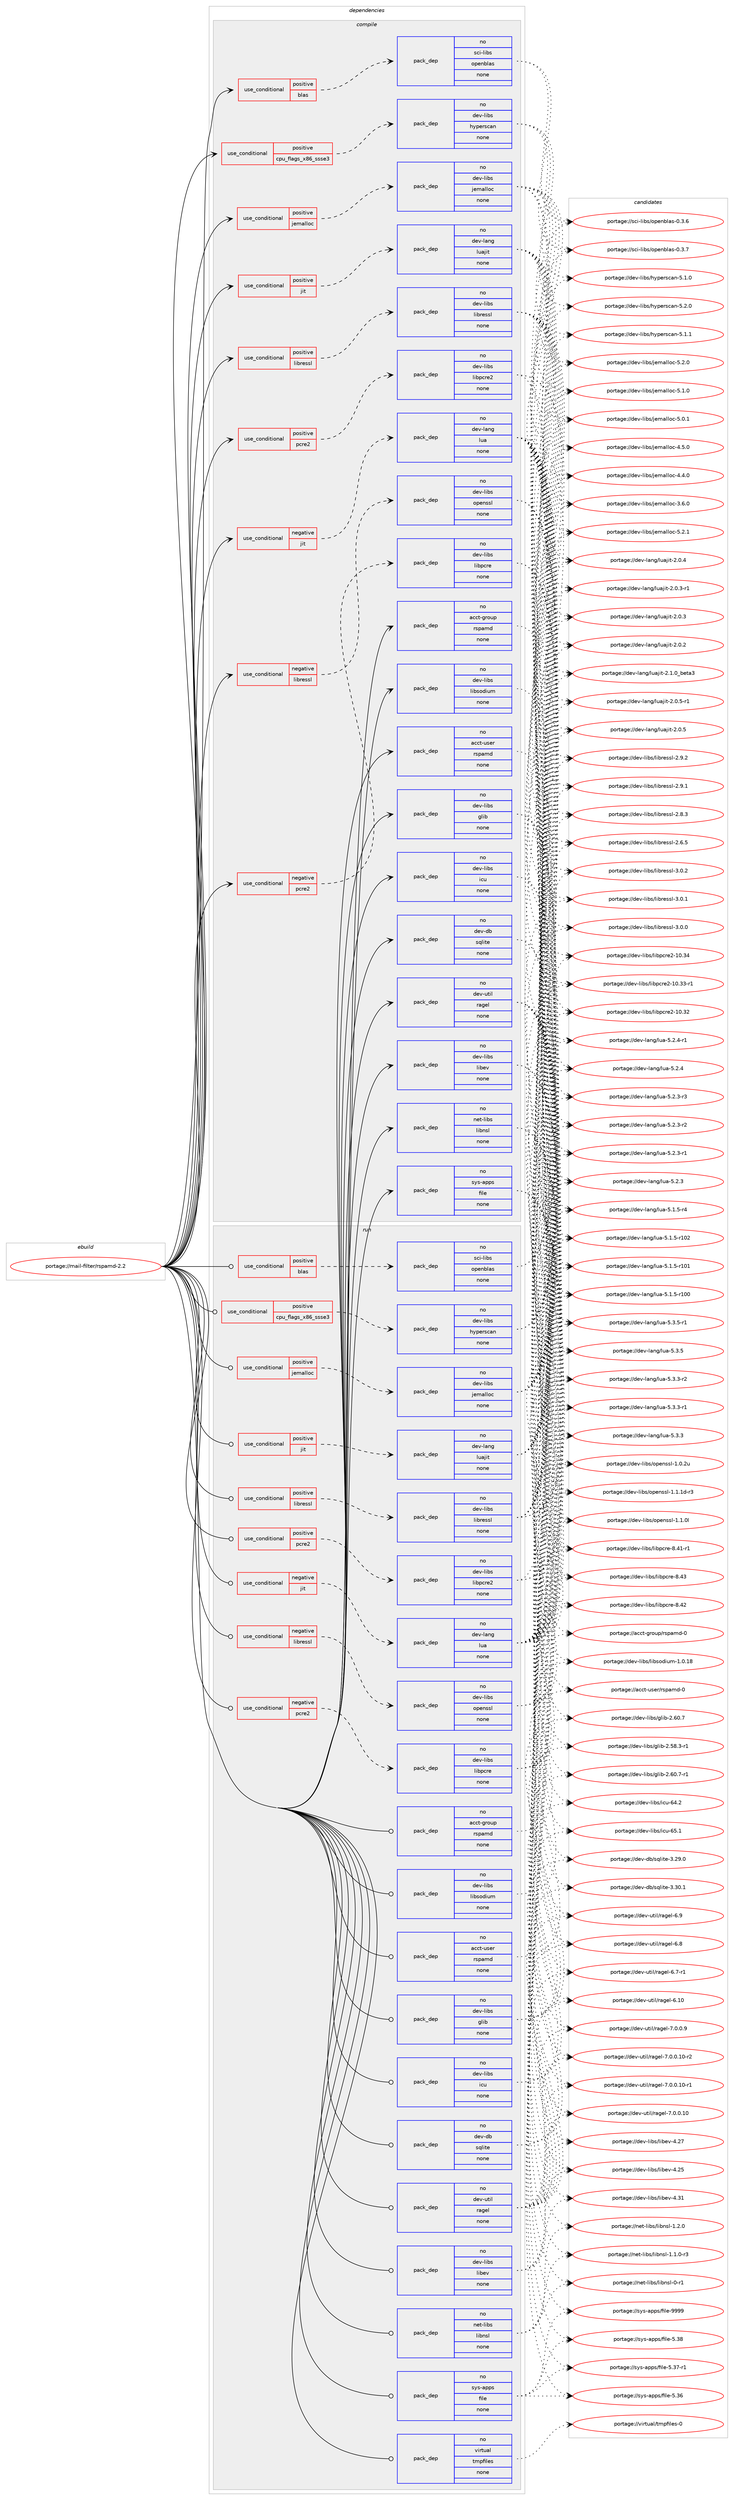 digraph prolog {

# *************
# Graph options
# *************

newrank=true;
concentrate=true;
compound=true;
graph [rankdir=LR,fontname=Helvetica,fontsize=10,ranksep=1.5];#, ranksep=2.5, nodesep=0.2];
edge  [arrowhead=vee];
node  [fontname=Helvetica,fontsize=10];

# **********
# The ebuild
# **********

subgraph cluster_leftcol {
color=gray;
rank=same;
label=<<i>ebuild</i>>;
id [label="portage://mail-filter/rspamd-2.2", color=red, width=4, href="../mail-filter/rspamd-2.2.svg"];
}

# ****************
# The dependencies
# ****************

subgraph cluster_midcol {
color=gray;
label=<<i>dependencies</i>>;
subgraph cluster_compile {
fillcolor="#eeeeee";
style=filled;
label=<<i>compile</i>>;
subgraph cond53286 {
dependency233179 [label=<<TABLE BORDER="0" CELLBORDER="1" CELLSPACING="0" CELLPADDING="4"><TR><TD ROWSPAN="3" CELLPADDING="10">use_conditional</TD></TR><TR><TD>negative</TD></TR><TR><TD>jit</TD></TR></TABLE>>, shape=none, color=red];
subgraph pack176328 {
dependency233180 [label=<<TABLE BORDER="0" CELLBORDER="1" CELLSPACING="0" CELLPADDING="4" WIDTH="220"><TR><TD ROWSPAN="6" CELLPADDING="30">pack_dep</TD></TR><TR><TD WIDTH="110">no</TD></TR><TR><TD>dev-lang</TD></TR><TR><TD>lua</TD></TR><TR><TD>none</TD></TR><TR><TD></TD></TR></TABLE>>, shape=none, color=blue];
}
dependency233179:e -> dependency233180:w [weight=20,style="dashed",arrowhead="vee"];
}
id:e -> dependency233179:w [weight=20,style="solid",arrowhead="vee"];
subgraph cond53287 {
dependency233181 [label=<<TABLE BORDER="0" CELLBORDER="1" CELLSPACING="0" CELLPADDING="4"><TR><TD ROWSPAN="3" CELLPADDING="10">use_conditional</TD></TR><TR><TD>negative</TD></TR><TR><TD>libressl</TD></TR></TABLE>>, shape=none, color=red];
subgraph pack176329 {
dependency233182 [label=<<TABLE BORDER="0" CELLBORDER="1" CELLSPACING="0" CELLPADDING="4" WIDTH="220"><TR><TD ROWSPAN="6" CELLPADDING="30">pack_dep</TD></TR><TR><TD WIDTH="110">no</TD></TR><TR><TD>dev-libs</TD></TR><TR><TD>openssl</TD></TR><TR><TD>none</TD></TR><TR><TD></TD></TR></TABLE>>, shape=none, color=blue];
}
dependency233181:e -> dependency233182:w [weight=20,style="dashed",arrowhead="vee"];
}
id:e -> dependency233181:w [weight=20,style="solid",arrowhead="vee"];
subgraph cond53288 {
dependency233183 [label=<<TABLE BORDER="0" CELLBORDER="1" CELLSPACING="0" CELLPADDING="4"><TR><TD ROWSPAN="3" CELLPADDING="10">use_conditional</TD></TR><TR><TD>negative</TD></TR><TR><TD>pcre2</TD></TR></TABLE>>, shape=none, color=red];
subgraph pack176330 {
dependency233184 [label=<<TABLE BORDER="0" CELLBORDER="1" CELLSPACING="0" CELLPADDING="4" WIDTH="220"><TR><TD ROWSPAN="6" CELLPADDING="30">pack_dep</TD></TR><TR><TD WIDTH="110">no</TD></TR><TR><TD>dev-libs</TD></TR><TR><TD>libpcre</TD></TR><TR><TD>none</TD></TR><TR><TD></TD></TR></TABLE>>, shape=none, color=blue];
}
dependency233183:e -> dependency233184:w [weight=20,style="dashed",arrowhead="vee"];
}
id:e -> dependency233183:w [weight=20,style="solid",arrowhead="vee"];
subgraph cond53289 {
dependency233185 [label=<<TABLE BORDER="0" CELLBORDER="1" CELLSPACING="0" CELLPADDING="4"><TR><TD ROWSPAN="3" CELLPADDING="10">use_conditional</TD></TR><TR><TD>positive</TD></TR><TR><TD>blas</TD></TR></TABLE>>, shape=none, color=red];
subgraph pack176331 {
dependency233186 [label=<<TABLE BORDER="0" CELLBORDER="1" CELLSPACING="0" CELLPADDING="4" WIDTH="220"><TR><TD ROWSPAN="6" CELLPADDING="30">pack_dep</TD></TR><TR><TD WIDTH="110">no</TD></TR><TR><TD>sci-libs</TD></TR><TR><TD>openblas</TD></TR><TR><TD>none</TD></TR><TR><TD></TD></TR></TABLE>>, shape=none, color=blue];
}
dependency233185:e -> dependency233186:w [weight=20,style="dashed",arrowhead="vee"];
}
id:e -> dependency233185:w [weight=20,style="solid",arrowhead="vee"];
subgraph cond53290 {
dependency233187 [label=<<TABLE BORDER="0" CELLBORDER="1" CELLSPACING="0" CELLPADDING="4"><TR><TD ROWSPAN="3" CELLPADDING="10">use_conditional</TD></TR><TR><TD>positive</TD></TR><TR><TD>cpu_flags_x86_ssse3</TD></TR></TABLE>>, shape=none, color=red];
subgraph pack176332 {
dependency233188 [label=<<TABLE BORDER="0" CELLBORDER="1" CELLSPACING="0" CELLPADDING="4" WIDTH="220"><TR><TD ROWSPAN="6" CELLPADDING="30">pack_dep</TD></TR><TR><TD WIDTH="110">no</TD></TR><TR><TD>dev-libs</TD></TR><TR><TD>hyperscan</TD></TR><TR><TD>none</TD></TR><TR><TD></TD></TR></TABLE>>, shape=none, color=blue];
}
dependency233187:e -> dependency233188:w [weight=20,style="dashed",arrowhead="vee"];
}
id:e -> dependency233187:w [weight=20,style="solid",arrowhead="vee"];
subgraph cond53291 {
dependency233189 [label=<<TABLE BORDER="0" CELLBORDER="1" CELLSPACING="0" CELLPADDING="4"><TR><TD ROWSPAN="3" CELLPADDING="10">use_conditional</TD></TR><TR><TD>positive</TD></TR><TR><TD>jemalloc</TD></TR></TABLE>>, shape=none, color=red];
subgraph pack176333 {
dependency233190 [label=<<TABLE BORDER="0" CELLBORDER="1" CELLSPACING="0" CELLPADDING="4" WIDTH="220"><TR><TD ROWSPAN="6" CELLPADDING="30">pack_dep</TD></TR><TR><TD WIDTH="110">no</TD></TR><TR><TD>dev-libs</TD></TR><TR><TD>jemalloc</TD></TR><TR><TD>none</TD></TR><TR><TD></TD></TR></TABLE>>, shape=none, color=blue];
}
dependency233189:e -> dependency233190:w [weight=20,style="dashed",arrowhead="vee"];
}
id:e -> dependency233189:w [weight=20,style="solid",arrowhead="vee"];
subgraph cond53292 {
dependency233191 [label=<<TABLE BORDER="0" CELLBORDER="1" CELLSPACING="0" CELLPADDING="4"><TR><TD ROWSPAN="3" CELLPADDING="10">use_conditional</TD></TR><TR><TD>positive</TD></TR><TR><TD>jit</TD></TR></TABLE>>, shape=none, color=red];
subgraph pack176334 {
dependency233192 [label=<<TABLE BORDER="0" CELLBORDER="1" CELLSPACING="0" CELLPADDING="4" WIDTH="220"><TR><TD ROWSPAN="6" CELLPADDING="30">pack_dep</TD></TR><TR><TD WIDTH="110">no</TD></TR><TR><TD>dev-lang</TD></TR><TR><TD>luajit</TD></TR><TR><TD>none</TD></TR><TR><TD></TD></TR></TABLE>>, shape=none, color=blue];
}
dependency233191:e -> dependency233192:w [weight=20,style="dashed",arrowhead="vee"];
}
id:e -> dependency233191:w [weight=20,style="solid",arrowhead="vee"];
subgraph cond53293 {
dependency233193 [label=<<TABLE BORDER="0" CELLBORDER="1" CELLSPACING="0" CELLPADDING="4"><TR><TD ROWSPAN="3" CELLPADDING="10">use_conditional</TD></TR><TR><TD>positive</TD></TR><TR><TD>libressl</TD></TR></TABLE>>, shape=none, color=red];
subgraph pack176335 {
dependency233194 [label=<<TABLE BORDER="0" CELLBORDER="1" CELLSPACING="0" CELLPADDING="4" WIDTH="220"><TR><TD ROWSPAN="6" CELLPADDING="30">pack_dep</TD></TR><TR><TD WIDTH="110">no</TD></TR><TR><TD>dev-libs</TD></TR><TR><TD>libressl</TD></TR><TR><TD>none</TD></TR><TR><TD></TD></TR></TABLE>>, shape=none, color=blue];
}
dependency233193:e -> dependency233194:w [weight=20,style="dashed",arrowhead="vee"];
}
id:e -> dependency233193:w [weight=20,style="solid",arrowhead="vee"];
subgraph cond53294 {
dependency233195 [label=<<TABLE BORDER="0" CELLBORDER="1" CELLSPACING="0" CELLPADDING="4"><TR><TD ROWSPAN="3" CELLPADDING="10">use_conditional</TD></TR><TR><TD>positive</TD></TR><TR><TD>pcre2</TD></TR></TABLE>>, shape=none, color=red];
subgraph pack176336 {
dependency233196 [label=<<TABLE BORDER="0" CELLBORDER="1" CELLSPACING="0" CELLPADDING="4" WIDTH="220"><TR><TD ROWSPAN="6" CELLPADDING="30">pack_dep</TD></TR><TR><TD WIDTH="110">no</TD></TR><TR><TD>dev-libs</TD></TR><TR><TD>libpcre2</TD></TR><TR><TD>none</TD></TR><TR><TD></TD></TR></TABLE>>, shape=none, color=blue];
}
dependency233195:e -> dependency233196:w [weight=20,style="dashed",arrowhead="vee"];
}
id:e -> dependency233195:w [weight=20,style="solid",arrowhead="vee"];
subgraph pack176337 {
dependency233197 [label=<<TABLE BORDER="0" CELLBORDER="1" CELLSPACING="0" CELLPADDING="4" WIDTH="220"><TR><TD ROWSPAN="6" CELLPADDING="30">pack_dep</TD></TR><TR><TD WIDTH="110">no</TD></TR><TR><TD>acct-group</TD></TR><TR><TD>rspamd</TD></TR><TR><TD>none</TD></TR><TR><TD></TD></TR></TABLE>>, shape=none, color=blue];
}
id:e -> dependency233197:w [weight=20,style="solid",arrowhead="vee"];
subgraph pack176338 {
dependency233198 [label=<<TABLE BORDER="0" CELLBORDER="1" CELLSPACING="0" CELLPADDING="4" WIDTH="220"><TR><TD ROWSPAN="6" CELLPADDING="30">pack_dep</TD></TR><TR><TD WIDTH="110">no</TD></TR><TR><TD>acct-user</TD></TR><TR><TD>rspamd</TD></TR><TR><TD>none</TD></TR><TR><TD></TD></TR></TABLE>>, shape=none, color=blue];
}
id:e -> dependency233198:w [weight=20,style="solid",arrowhead="vee"];
subgraph pack176339 {
dependency233199 [label=<<TABLE BORDER="0" CELLBORDER="1" CELLSPACING="0" CELLPADDING="4" WIDTH="220"><TR><TD ROWSPAN="6" CELLPADDING="30">pack_dep</TD></TR><TR><TD WIDTH="110">no</TD></TR><TR><TD>dev-db</TD></TR><TR><TD>sqlite</TD></TR><TR><TD>none</TD></TR><TR><TD></TD></TR></TABLE>>, shape=none, color=blue];
}
id:e -> dependency233199:w [weight=20,style="solid",arrowhead="vee"];
subgraph pack176340 {
dependency233200 [label=<<TABLE BORDER="0" CELLBORDER="1" CELLSPACING="0" CELLPADDING="4" WIDTH="220"><TR><TD ROWSPAN="6" CELLPADDING="30">pack_dep</TD></TR><TR><TD WIDTH="110">no</TD></TR><TR><TD>dev-libs</TD></TR><TR><TD>glib</TD></TR><TR><TD>none</TD></TR><TR><TD></TD></TR></TABLE>>, shape=none, color=blue];
}
id:e -> dependency233200:w [weight=20,style="solid",arrowhead="vee"];
subgraph pack176341 {
dependency233201 [label=<<TABLE BORDER="0" CELLBORDER="1" CELLSPACING="0" CELLPADDING="4" WIDTH="220"><TR><TD ROWSPAN="6" CELLPADDING="30">pack_dep</TD></TR><TR><TD WIDTH="110">no</TD></TR><TR><TD>dev-libs</TD></TR><TR><TD>icu</TD></TR><TR><TD>none</TD></TR><TR><TD></TD></TR></TABLE>>, shape=none, color=blue];
}
id:e -> dependency233201:w [weight=20,style="solid",arrowhead="vee"];
subgraph pack176342 {
dependency233202 [label=<<TABLE BORDER="0" CELLBORDER="1" CELLSPACING="0" CELLPADDING="4" WIDTH="220"><TR><TD ROWSPAN="6" CELLPADDING="30">pack_dep</TD></TR><TR><TD WIDTH="110">no</TD></TR><TR><TD>dev-libs</TD></TR><TR><TD>libev</TD></TR><TR><TD>none</TD></TR><TR><TD></TD></TR></TABLE>>, shape=none, color=blue];
}
id:e -> dependency233202:w [weight=20,style="solid",arrowhead="vee"];
subgraph pack176343 {
dependency233203 [label=<<TABLE BORDER="0" CELLBORDER="1" CELLSPACING="0" CELLPADDING="4" WIDTH="220"><TR><TD ROWSPAN="6" CELLPADDING="30">pack_dep</TD></TR><TR><TD WIDTH="110">no</TD></TR><TR><TD>dev-libs</TD></TR><TR><TD>libsodium</TD></TR><TR><TD>none</TD></TR><TR><TD></TD></TR></TABLE>>, shape=none, color=blue];
}
id:e -> dependency233203:w [weight=20,style="solid",arrowhead="vee"];
subgraph pack176344 {
dependency233204 [label=<<TABLE BORDER="0" CELLBORDER="1" CELLSPACING="0" CELLPADDING="4" WIDTH="220"><TR><TD ROWSPAN="6" CELLPADDING="30">pack_dep</TD></TR><TR><TD WIDTH="110">no</TD></TR><TR><TD>dev-util</TD></TR><TR><TD>ragel</TD></TR><TR><TD>none</TD></TR><TR><TD></TD></TR></TABLE>>, shape=none, color=blue];
}
id:e -> dependency233204:w [weight=20,style="solid",arrowhead="vee"];
subgraph pack176345 {
dependency233205 [label=<<TABLE BORDER="0" CELLBORDER="1" CELLSPACING="0" CELLPADDING="4" WIDTH="220"><TR><TD ROWSPAN="6" CELLPADDING="30">pack_dep</TD></TR><TR><TD WIDTH="110">no</TD></TR><TR><TD>net-libs</TD></TR><TR><TD>libnsl</TD></TR><TR><TD>none</TD></TR><TR><TD></TD></TR></TABLE>>, shape=none, color=blue];
}
id:e -> dependency233205:w [weight=20,style="solid",arrowhead="vee"];
subgraph pack176346 {
dependency233206 [label=<<TABLE BORDER="0" CELLBORDER="1" CELLSPACING="0" CELLPADDING="4" WIDTH="220"><TR><TD ROWSPAN="6" CELLPADDING="30">pack_dep</TD></TR><TR><TD WIDTH="110">no</TD></TR><TR><TD>sys-apps</TD></TR><TR><TD>file</TD></TR><TR><TD>none</TD></TR><TR><TD></TD></TR></TABLE>>, shape=none, color=blue];
}
id:e -> dependency233206:w [weight=20,style="solid",arrowhead="vee"];
}
subgraph cluster_compileandrun {
fillcolor="#eeeeee";
style=filled;
label=<<i>compile and run</i>>;
}
subgraph cluster_run {
fillcolor="#eeeeee";
style=filled;
label=<<i>run</i>>;
subgraph cond53295 {
dependency233207 [label=<<TABLE BORDER="0" CELLBORDER="1" CELLSPACING="0" CELLPADDING="4"><TR><TD ROWSPAN="3" CELLPADDING="10">use_conditional</TD></TR><TR><TD>negative</TD></TR><TR><TD>jit</TD></TR></TABLE>>, shape=none, color=red];
subgraph pack176347 {
dependency233208 [label=<<TABLE BORDER="0" CELLBORDER="1" CELLSPACING="0" CELLPADDING="4" WIDTH="220"><TR><TD ROWSPAN="6" CELLPADDING="30">pack_dep</TD></TR><TR><TD WIDTH="110">no</TD></TR><TR><TD>dev-lang</TD></TR><TR><TD>lua</TD></TR><TR><TD>none</TD></TR><TR><TD></TD></TR></TABLE>>, shape=none, color=blue];
}
dependency233207:e -> dependency233208:w [weight=20,style="dashed",arrowhead="vee"];
}
id:e -> dependency233207:w [weight=20,style="solid",arrowhead="odot"];
subgraph cond53296 {
dependency233209 [label=<<TABLE BORDER="0" CELLBORDER="1" CELLSPACING="0" CELLPADDING="4"><TR><TD ROWSPAN="3" CELLPADDING="10">use_conditional</TD></TR><TR><TD>negative</TD></TR><TR><TD>libressl</TD></TR></TABLE>>, shape=none, color=red];
subgraph pack176348 {
dependency233210 [label=<<TABLE BORDER="0" CELLBORDER="1" CELLSPACING="0" CELLPADDING="4" WIDTH="220"><TR><TD ROWSPAN="6" CELLPADDING="30">pack_dep</TD></TR><TR><TD WIDTH="110">no</TD></TR><TR><TD>dev-libs</TD></TR><TR><TD>openssl</TD></TR><TR><TD>none</TD></TR><TR><TD></TD></TR></TABLE>>, shape=none, color=blue];
}
dependency233209:e -> dependency233210:w [weight=20,style="dashed",arrowhead="vee"];
}
id:e -> dependency233209:w [weight=20,style="solid",arrowhead="odot"];
subgraph cond53297 {
dependency233211 [label=<<TABLE BORDER="0" CELLBORDER="1" CELLSPACING="0" CELLPADDING="4"><TR><TD ROWSPAN="3" CELLPADDING="10">use_conditional</TD></TR><TR><TD>negative</TD></TR><TR><TD>pcre2</TD></TR></TABLE>>, shape=none, color=red];
subgraph pack176349 {
dependency233212 [label=<<TABLE BORDER="0" CELLBORDER="1" CELLSPACING="0" CELLPADDING="4" WIDTH="220"><TR><TD ROWSPAN="6" CELLPADDING="30">pack_dep</TD></TR><TR><TD WIDTH="110">no</TD></TR><TR><TD>dev-libs</TD></TR><TR><TD>libpcre</TD></TR><TR><TD>none</TD></TR><TR><TD></TD></TR></TABLE>>, shape=none, color=blue];
}
dependency233211:e -> dependency233212:w [weight=20,style="dashed",arrowhead="vee"];
}
id:e -> dependency233211:w [weight=20,style="solid",arrowhead="odot"];
subgraph cond53298 {
dependency233213 [label=<<TABLE BORDER="0" CELLBORDER="1" CELLSPACING="0" CELLPADDING="4"><TR><TD ROWSPAN="3" CELLPADDING="10">use_conditional</TD></TR><TR><TD>positive</TD></TR><TR><TD>blas</TD></TR></TABLE>>, shape=none, color=red];
subgraph pack176350 {
dependency233214 [label=<<TABLE BORDER="0" CELLBORDER="1" CELLSPACING="0" CELLPADDING="4" WIDTH="220"><TR><TD ROWSPAN="6" CELLPADDING="30">pack_dep</TD></TR><TR><TD WIDTH="110">no</TD></TR><TR><TD>sci-libs</TD></TR><TR><TD>openblas</TD></TR><TR><TD>none</TD></TR><TR><TD></TD></TR></TABLE>>, shape=none, color=blue];
}
dependency233213:e -> dependency233214:w [weight=20,style="dashed",arrowhead="vee"];
}
id:e -> dependency233213:w [weight=20,style="solid",arrowhead="odot"];
subgraph cond53299 {
dependency233215 [label=<<TABLE BORDER="0" CELLBORDER="1" CELLSPACING="0" CELLPADDING="4"><TR><TD ROWSPAN="3" CELLPADDING="10">use_conditional</TD></TR><TR><TD>positive</TD></TR><TR><TD>cpu_flags_x86_ssse3</TD></TR></TABLE>>, shape=none, color=red];
subgraph pack176351 {
dependency233216 [label=<<TABLE BORDER="0" CELLBORDER="1" CELLSPACING="0" CELLPADDING="4" WIDTH="220"><TR><TD ROWSPAN="6" CELLPADDING="30">pack_dep</TD></TR><TR><TD WIDTH="110">no</TD></TR><TR><TD>dev-libs</TD></TR><TR><TD>hyperscan</TD></TR><TR><TD>none</TD></TR><TR><TD></TD></TR></TABLE>>, shape=none, color=blue];
}
dependency233215:e -> dependency233216:w [weight=20,style="dashed",arrowhead="vee"];
}
id:e -> dependency233215:w [weight=20,style="solid",arrowhead="odot"];
subgraph cond53300 {
dependency233217 [label=<<TABLE BORDER="0" CELLBORDER="1" CELLSPACING="0" CELLPADDING="4"><TR><TD ROWSPAN="3" CELLPADDING="10">use_conditional</TD></TR><TR><TD>positive</TD></TR><TR><TD>jemalloc</TD></TR></TABLE>>, shape=none, color=red];
subgraph pack176352 {
dependency233218 [label=<<TABLE BORDER="0" CELLBORDER="1" CELLSPACING="0" CELLPADDING="4" WIDTH="220"><TR><TD ROWSPAN="6" CELLPADDING="30">pack_dep</TD></TR><TR><TD WIDTH="110">no</TD></TR><TR><TD>dev-libs</TD></TR><TR><TD>jemalloc</TD></TR><TR><TD>none</TD></TR><TR><TD></TD></TR></TABLE>>, shape=none, color=blue];
}
dependency233217:e -> dependency233218:w [weight=20,style="dashed",arrowhead="vee"];
}
id:e -> dependency233217:w [weight=20,style="solid",arrowhead="odot"];
subgraph cond53301 {
dependency233219 [label=<<TABLE BORDER="0" CELLBORDER="1" CELLSPACING="0" CELLPADDING="4"><TR><TD ROWSPAN="3" CELLPADDING="10">use_conditional</TD></TR><TR><TD>positive</TD></TR><TR><TD>jit</TD></TR></TABLE>>, shape=none, color=red];
subgraph pack176353 {
dependency233220 [label=<<TABLE BORDER="0" CELLBORDER="1" CELLSPACING="0" CELLPADDING="4" WIDTH="220"><TR><TD ROWSPAN="6" CELLPADDING="30">pack_dep</TD></TR><TR><TD WIDTH="110">no</TD></TR><TR><TD>dev-lang</TD></TR><TR><TD>luajit</TD></TR><TR><TD>none</TD></TR><TR><TD></TD></TR></TABLE>>, shape=none, color=blue];
}
dependency233219:e -> dependency233220:w [weight=20,style="dashed",arrowhead="vee"];
}
id:e -> dependency233219:w [weight=20,style="solid",arrowhead="odot"];
subgraph cond53302 {
dependency233221 [label=<<TABLE BORDER="0" CELLBORDER="1" CELLSPACING="0" CELLPADDING="4"><TR><TD ROWSPAN="3" CELLPADDING="10">use_conditional</TD></TR><TR><TD>positive</TD></TR><TR><TD>libressl</TD></TR></TABLE>>, shape=none, color=red];
subgraph pack176354 {
dependency233222 [label=<<TABLE BORDER="0" CELLBORDER="1" CELLSPACING="0" CELLPADDING="4" WIDTH="220"><TR><TD ROWSPAN="6" CELLPADDING="30">pack_dep</TD></TR><TR><TD WIDTH="110">no</TD></TR><TR><TD>dev-libs</TD></TR><TR><TD>libressl</TD></TR><TR><TD>none</TD></TR><TR><TD></TD></TR></TABLE>>, shape=none, color=blue];
}
dependency233221:e -> dependency233222:w [weight=20,style="dashed",arrowhead="vee"];
}
id:e -> dependency233221:w [weight=20,style="solid",arrowhead="odot"];
subgraph cond53303 {
dependency233223 [label=<<TABLE BORDER="0" CELLBORDER="1" CELLSPACING="0" CELLPADDING="4"><TR><TD ROWSPAN="3" CELLPADDING="10">use_conditional</TD></TR><TR><TD>positive</TD></TR><TR><TD>pcre2</TD></TR></TABLE>>, shape=none, color=red];
subgraph pack176355 {
dependency233224 [label=<<TABLE BORDER="0" CELLBORDER="1" CELLSPACING="0" CELLPADDING="4" WIDTH="220"><TR><TD ROWSPAN="6" CELLPADDING="30">pack_dep</TD></TR><TR><TD WIDTH="110">no</TD></TR><TR><TD>dev-libs</TD></TR><TR><TD>libpcre2</TD></TR><TR><TD>none</TD></TR><TR><TD></TD></TR></TABLE>>, shape=none, color=blue];
}
dependency233223:e -> dependency233224:w [weight=20,style="dashed",arrowhead="vee"];
}
id:e -> dependency233223:w [weight=20,style="solid",arrowhead="odot"];
subgraph pack176356 {
dependency233225 [label=<<TABLE BORDER="0" CELLBORDER="1" CELLSPACING="0" CELLPADDING="4" WIDTH="220"><TR><TD ROWSPAN="6" CELLPADDING="30">pack_dep</TD></TR><TR><TD WIDTH="110">no</TD></TR><TR><TD>acct-group</TD></TR><TR><TD>rspamd</TD></TR><TR><TD>none</TD></TR><TR><TD></TD></TR></TABLE>>, shape=none, color=blue];
}
id:e -> dependency233225:w [weight=20,style="solid",arrowhead="odot"];
subgraph pack176357 {
dependency233226 [label=<<TABLE BORDER="0" CELLBORDER="1" CELLSPACING="0" CELLPADDING="4" WIDTH="220"><TR><TD ROWSPAN="6" CELLPADDING="30">pack_dep</TD></TR><TR><TD WIDTH="110">no</TD></TR><TR><TD>acct-user</TD></TR><TR><TD>rspamd</TD></TR><TR><TD>none</TD></TR><TR><TD></TD></TR></TABLE>>, shape=none, color=blue];
}
id:e -> dependency233226:w [weight=20,style="solid",arrowhead="odot"];
subgraph pack176358 {
dependency233227 [label=<<TABLE BORDER="0" CELLBORDER="1" CELLSPACING="0" CELLPADDING="4" WIDTH="220"><TR><TD ROWSPAN="6" CELLPADDING="30">pack_dep</TD></TR><TR><TD WIDTH="110">no</TD></TR><TR><TD>dev-db</TD></TR><TR><TD>sqlite</TD></TR><TR><TD>none</TD></TR><TR><TD></TD></TR></TABLE>>, shape=none, color=blue];
}
id:e -> dependency233227:w [weight=20,style="solid",arrowhead="odot"];
subgraph pack176359 {
dependency233228 [label=<<TABLE BORDER="0" CELLBORDER="1" CELLSPACING="0" CELLPADDING="4" WIDTH="220"><TR><TD ROWSPAN="6" CELLPADDING="30">pack_dep</TD></TR><TR><TD WIDTH="110">no</TD></TR><TR><TD>dev-libs</TD></TR><TR><TD>glib</TD></TR><TR><TD>none</TD></TR><TR><TD></TD></TR></TABLE>>, shape=none, color=blue];
}
id:e -> dependency233228:w [weight=20,style="solid",arrowhead="odot"];
subgraph pack176360 {
dependency233229 [label=<<TABLE BORDER="0" CELLBORDER="1" CELLSPACING="0" CELLPADDING="4" WIDTH="220"><TR><TD ROWSPAN="6" CELLPADDING="30">pack_dep</TD></TR><TR><TD WIDTH="110">no</TD></TR><TR><TD>dev-libs</TD></TR><TR><TD>icu</TD></TR><TR><TD>none</TD></TR><TR><TD></TD></TR></TABLE>>, shape=none, color=blue];
}
id:e -> dependency233229:w [weight=20,style="solid",arrowhead="odot"];
subgraph pack176361 {
dependency233230 [label=<<TABLE BORDER="0" CELLBORDER="1" CELLSPACING="0" CELLPADDING="4" WIDTH="220"><TR><TD ROWSPAN="6" CELLPADDING="30">pack_dep</TD></TR><TR><TD WIDTH="110">no</TD></TR><TR><TD>dev-libs</TD></TR><TR><TD>libev</TD></TR><TR><TD>none</TD></TR><TR><TD></TD></TR></TABLE>>, shape=none, color=blue];
}
id:e -> dependency233230:w [weight=20,style="solid",arrowhead="odot"];
subgraph pack176362 {
dependency233231 [label=<<TABLE BORDER="0" CELLBORDER="1" CELLSPACING="0" CELLPADDING="4" WIDTH="220"><TR><TD ROWSPAN="6" CELLPADDING="30">pack_dep</TD></TR><TR><TD WIDTH="110">no</TD></TR><TR><TD>dev-libs</TD></TR><TR><TD>libsodium</TD></TR><TR><TD>none</TD></TR><TR><TD></TD></TR></TABLE>>, shape=none, color=blue];
}
id:e -> dependency233231:w [weight=20,style="solid",arrowhead="odot"];
subgraph pack176363 {
dependency233232 [label=<<TABLE BORDER="0" CELLBORDER="1" CELLSPACING="0" CELLPADDING="4" WIDTH="220"><TR><TD ROWSPAN="6" CELLPADDING="30">pack_dep</TD></TR><TR><TD WIDTH="110">no</TD></TR><TR><TD>dev-util</TD></TR><TR><TD>ragel</TD></TR><TR><TD>none</TD></TR><TR><TD></TD></TR></TABLE>>, shape=none, color=blue];
}
id:e -> dependency233232:w [weight=20,style="solid",arrowhead="odot"];
subgraph pack176364 {
dependency233233 [label=<<TABLE BORDER="0" CELLBORDER="1" CELLSPACING="0" CELLPADDING="4" WIDTH="220"><TR><TD ROWSPAN="6" CELLPADDING="30">pack_dep</TD></TR><TR><TD WIDTH="110">no</TD></TR><TR><TD>net-libs</TD></TR><TR><TD>libnsl</TD></TR><TR><TD>none</TD></TR><TR><TD></TD></TR></TABLE>>, shape=none, color=blue];
}
id:e -> dependency233233:w [weight=20,style="solid",arrowhead="odot"];
subgraph pack176365 {
dependency233234 [label=<<TABLE BORDER="0" CELLBORDER="1" CELLSPACING="0" CELLPADDING="4" WIDTH="220"><TR><TD ROWSPAN="6" CELLPADDING="30">pack_dep</TD></TR><TR><TD WIDTH="110">no</TD></TR><TR><TD>sys-apps</TD></TR><TR><TD>file</TD></TR><TR><TD>none</TD></TR><TR><TD></TD></TR></TABLE>>, shape=none, color=blue];
}
id:e -> dependency233234:w [weight=20,style="solid",arrowhead="odot"];
subgraph pack176366 {
dependency233235 [label=<<TABLE BORDER="0" CELLBORDER="1" CELLSPACING="0" CELLPADDING="4" WIDTH="220"><TR><TD ROWSPAN="6" CELLPADDING="30">pack_dep</TD></TR><TR><TD WIDTH="110">no</TD></TR><TR><TD>virtual</TD></TR><TR><TD>tmpfiles</TD></TR><TR><TD>none</TD></TR><TR><TD></TD></TR></TABLE>>, shape=none, color=blue];
}
id:e -> dependency233235:w [weight=20,style="solid",arrowhead="odot"];
}
}

# **************
# The candidates
# **************

subgraph cluster_choices {
rank=same;
color=gray;
label=<<i>candidates</i>>;

subgraph choice176328 {
color=black;
nodesep=1;
choice100101118451089711010347108117974553465146534511449 [label="portage://dev-lang/lua-5.3.5-r1", color=red, width=4,href="../dev-lang/lua-5.3.5-r1.svg"];
choice10010111845108971101034710811797455346514653 [label="portage://dev-lang/lua-5.3.5", color=red, width=4,href="../dev-lang/lua-5.3.5.svg"];
choice100101118451089711010347108117974553465146514511450 [label="portage://dev-lang/lua-5.3.3-r2", color=red, width=4,href="../dev-lang/lua-5.3.3-r2.svg"];
choice100101118451089711010347108117974553465146514511449 [label="portage://dev-lang/lua-5.3.3-r1", color=red, width=4,href="../dev-lang/lua-5.3.3-r1.svg"];
choice10010111845108971101034710811797455346514651 [label="portage://dev-lang/lua-5.3.3", color=red, width=4,href="../dev-lang/lua-5.3.3.svg"];
choice100101118451089711010347108117974553465046524511449 [label="portage://dev-lang/lua-5.2.4-r1", color=red, width=4,href="../dev-lang/lua-5.2.4-r1.svg"];
choice10010111845108971101034710811797455346504652 [label="portage://dev-lang/lua-5.2.4", color=red, width=4,href="../dev-lang/lua-5.2.4.svg"];
choice100101118451089711010347108117974553465046514511451 [label="portage://dev-lang/lua-5.2.3-r3", color=red, width=4,href="../dev-lang/lua-5.2.3-r3.svg"];
choice100101118451089711010347108117974553465046514511450 [label="portage://dev-lang/lua-5.2.3-r2", color=red, width=4,href="../dev-lang/lua-5.2.3-r2.svg"];
choice100101118451089711010347108117974553465046514511449 [label="portage://dev-lang/lua-5.2.3-r1", color=red, width=4,href="../dev-lang/lua-5.2.3-r1.svg"];
choice10010111845108971101034710811797455346504651 [label="portage://dev-lang/lua-5.2.3", color=red, width=4,href="../dev-lang/lua-5.2.3.svg"];
choice100101118451089711010347108117974553464946534511452 [label="portage://dev-lang/lua-5.1.5-r4", color=red, width=4,href="../dev-lang/lua-5.1.5-r4.svg"];
choice1001011184510897110103471081179745534649465345114494850 [label="portage://dev-lang/lua-5.1.5-r102", color=red, width=4,href="../dev-lang/lua-5.1.5-r102.svg"];
choice1001011184510897110103471081179745534649465345114494849 [label="portage://dev-lang/lua-5.1.5-r101", color=red, width=4,href="../dev-lang/lua-5.1.5-r101.svg"];
choice1001011184510897110103471081179745534649465345114494848 [label="portage://dev-lang/lua-5.1.5-r100", color=red, width=4,href="../dev-lang/lua-5.1.5-r100.svg"];
dependency233180:e -> choice100101118451089711010347108117974553465146534511449:w [style=dotted,weight="100"];
dependency233180:e -> choice10010111845108971101034710811797455346514653:w [style=dotted,weight="100"];
dependency233180:e -> choice100101118451089711010347108117974553465146514511450:w [style=dotted,weight="100"];
dependency233180:e -> choice100101118451089711010347108117974553465146514511449:w [style=dotted,weight="100"];
dependency233180:e -> choice10010111845108971101034710811797455346514651:w [style=dotted,weight="100"];
dependency233180:e -> choice100101118451089711010347108117974553465046524511449:w [style=dotted,weight="100"];
dependency233180:e -> choice10010111845108971101034710811797455346504652:w [style=dotted,weight="100"];
dependency233180:e -> choice100101118451089711010347108117974553465046514511451:w [style=dotted,weight="100"];
dependency233180:e -> choice100101118451089711010347108117974553465046514511450:w [style=dotted,weight="100"];
dependency233180:e -> choice100101118451089711010347108117974553465046514511449:w [style=dotted,weight="100"];
dependency233180:e -> choice10010111845108971101034710811797455346504651:w [style=dotted,weight="100"];
dependency233180:e -> choice100101118451089711010347108117974553464946534511452:w [style=dotted,weight="100"];
dependency233180:e -> choice1001011184510897110103471081179745534649465345114494850:w [style=dotted,weight="100"];
dependency233180:e -> choice1001011184510897110103471081179745534649465345114494849:w [style=dotted,weight="100"];
dependency233180:e -> choice1001011184510897110103471081179745534649465345114494848:w [style=dotted,weight="100"];
}
subgraph choice176329 {
color=black;
nodesep=1;
choice1001011184510810598115471111121011101151151084549464946491004511451 [label="portage://dev-libs/openssl-1.1.1d-r3", color=red, width=4,href="../dev-libs/openssl-1.1.1d-r3.svg"];
choice100101118451081059811547111112101110115115108454946494648108 [label="portage://dev-libs/openssl-1.1.0l", color=red, width=4,href="../dev-libs/openssl-1.1.0l.svg"];
choice100101118451081059811547111112101110115115108454946484650117 [label="portage://dev-libs/openssl-1.0.2u", color=red, width=4,href="../dev-libs/openssl-1.0.2u.svg"];
dependency233182:e -> choice1001011184510810598115471111121011101151151084549464946491004511451:w [style=dotted,weight="100"];
dependency233182:e -> choice100101118451081059811547111112101110115115108454946494648108:w [style=dotted,weight="100"];
dependency233182:e -> choice100101118451081059811547111112101110115115108454946484650117:w [style=dotted,weight="100"];
}
subgraph choice176330 {
color=black;
nodesep=1;
choice10010111845108105981154710810598112991141014556465251 [label="portage://dev-libs/libpcre-8.43", color=red, width=4,href="../dev-libs/libpcre-8.43.svg"];
choice10010111845108105981154710810598112991141014556465250 [label="portage://dev-libs/libpcre-8.42", color=red, width=4,href="../dev-libs/libpcre-8.42.svg"];
choice100101118451081059811547108105981129911410145564652494511449 [label="portage://dev-libs/libpcre-8.41-r1", color=red, width=4,href="../dev-libs/libpcre-8.41-r1.svg"];
dependency233184:e -> choice10010111845108105981154710810598112991141014556465251:w [style=dotted,weight="100"];
dependency233184:e -> choice10010111845108105981154710810598112991141014556465250:w [style=dotted,weight="100"];
dependency233184:e -> choice100101118451081059811547108105981129911410145564652494511449:w [style=dotted,weight="100"];
}
subgraph choice176331 {
color=black;
nodesep=1;
choice115991054510810598115471111121011109810897115454846514655 [label="portage://sci-libs/openblas-0.3.7", color=red, width=4,href="../sci-libs/openblas-0.3.7.svg"];
choice115991054510810598115471111121011109810897115454846514654 [label="portage://sci-libs/openblas-0.3.6", color=red, width=4,href="../sci-libs/openblas-0.3.6.svg"];
dependency233186:e -> choice115991054510810598115471111121011109810897115454846514655:w [style=dotted,weight="100"];
dependency233186:e -> choice115991054510810598115471111121011109810897115454846514654:w [style=dotted,weight="100"];
}
subgraph choice176332 {
color=black;
nodesep=1;
choice1001011184510810598115471041211121011141159997110455346504648 [label="portage://dev-libs/hyperscan-5.2.0", color=red, width=4,href="../dev-libs/hyperscan-5.2.0.svg"];
choice1001011184510810598115471041211121011141159997110455346494649 [label="portage://dev-libs/hyperscan-5.1.1", color=red, width=4,href="../dev-libs/hyperscan-5.1.1.svg"];
choice1001011184510810598115471041211121011141159997110455346494648 [label="portage://dev-libs/hyperscan-5.1.0", color=red, width=4,href="../dev-libs/hyperscan-5.1.0.svg"];
dependency233188:e -> choice1001011184510810598115471041211121011141159997110455346504648:w [style=dotted,weight="100"];
dependency233188:e -> choice1001011184510810598115471041211121011141159997110455346494649:w [style=dotted,weight="100"];
dependency233188:e -> choice1001011184510810598115471041211121011141159997110455346494648:w [style=dotted,weight="100"];
}
subgraph choice176333 {
color=black;
nodesep=1;
choice1001011184510810598115471061011099710810811199455346504649 [label="portage://dev-libs/jemalloc-5.2.1", color=red, width=4,href="../dev-libs/jemalloc-5.2.1.svg"];
choice1001011184510810598115471061011099710810811199455346504648 [label="portage://dev-libs/jemalloc-5.2.0", color=red, width=4,href="../dev-libs/jemalloc-5.2.0.svg"];
choice1001011184510810598115471061011099710810811199455346494648 [label="portage://dev-libs/jemalloc-5.1.0", color=red, width=4,href="../dev-libs/jemalloc-5.1.0.svg"];
choice1001011184510810598115471061011099710810811199455346484649 [label="portage://dev-libs/jemalloc-5.0.1", color=red, width=4,href="../dev-libs/jemalloc-5.0.1.svg"];
choice1001011184510810598115471061011099710810811199455246534648 [label="portage://dev-libs/jemalloc-4.5.0", color=red, width=4,href="../dev-libs/jemalloc-4.5.0.svg"];
choice1001011184510810598115471061011099710810811199455246524648 [label="portage://dev-libs/jemalloc-4.4.0", color=red, width=4,href="../dev-libs/jemalloc-4.4.0.svg"];
choice1001011184510810598115471061011099710810811199455146544648 [label="portage://dev-libs/jemalloc-3.6.0", color=red, width=4,href="../dev-libs/jemalloc-3.6.0.svg"];
dependency233190:e -> choice1001011184510810598115471061011099710810811199455346504649:w [style=dotted,weight="100"];
dependency233190:e -> choice1001011184510810598115471061011099710810811199455346504648:w [style=dotted,weight="100"];
dependency233190:e -> choice1001011184510810598115471061011099710810811199455346494648:w [style=dotted,weight="100"];
dependency233190:e -> choice1001011184510810598115471061011099710810811199455346484649:w [style=dotted,weight="100"];
dependency233190:e -> choice1001011184510810598115471061011099710810811199455246534648:w [style=dotted,weight="100"];
dependency233190:e -> choice1001011184510810598115471061011099710810811199455246524648:w [style=dotted,weight="100"];
dependency233190:e -> choice1001011184510810598115471061011099710810811199455146544648:w [style=dotted,weight="100"];
}
subgraph choice176334 {
color=black;
nodesep=1;
choice1001011184510897110103471081179710610511645504649464895981011169751 [label="portage://dev-lang/luajit-2.1.0_beta3", color=red, width=4,href="../dev-lang/luajit-2.1.0_beta3.svg"];
choice100101118451089711010347108117971061051164550464846534511449 [label="portage://dev-lang/luajit-2.0.5-r1", color=red, width=4,href="../dev-lang/luajit-2.0.5-r1.svg"];
choice10010111845108971101034710811797106105116455046484653 [label="portage://dev-lang/luajit-2.0.5", color=red, width=4,href="../dev-lang/luajit-2.0.5.svg"];
choice10010111845108971101034710811797106105116455046484652 [label="portage://dev-lang/luajit-2.0.4", color=red, width=4,href="../dev-lang/luajit-2.0.4.svg"];
choice100101118451089711010347108117971061051164550464846514511449 [label="portage://dev-lang/luajit-2.0.3-r1", color=red, width=4,href="../dev-lang/luajit-2.0.3-r1.svg"];
choice10010111845108971101034710811797106105116455046484651 [label="portage://dev-lang/luajit-2.0.3", color=red, width=4,href="../dev-lang/luajit-2.0.3.svg"];
choice10010111845108971101034710811797106105116455046484650 [label="portage://dev-lang/luajit-2.0.2", color=red, width=4,href="../dev-lang/luajit-2.0.2.svg"];
dependency233192:e -> choice1001011184510897110103471081179710610511645504649464895981011169751:w [style=dotted,weight="100"];
dependency233192:e -> choice100101118451089711010347108117971061051164550464846534511449:w [style=dotted,weight="100"];
dependency233192:e -> choice10010111845108971101034710811797106105116455046484653:w [style=dotted,weight="100"];
dependency233192:e -> choice10010111845108971101034710811797106105116455046484652:w [style=dotted,weight="100"];
dependency233192:e -> choice100101118451089711010347108117971061051164550464846514511449:w [style=dotted,weight="100"];
dependency233192:e -> choice10010111845108971101034710811797106105116455046484651:w [style=dotted,weight="100"];
dependency233192:e -> choice10010111845108971101034710811797106105116455046484650:w [style=dotted,weight="100"];
}
subgraph choice176335 {
color=black;
nodesep=1;
choice10010111845108105981154710810598114101115115108455146484650 [label="portage://dev-libs/libressl-3.0.2", color=red, width=4,href="../dev-libs/libressl-3.0.2.svg"];
choice10010111845108105981154710810598114101115115108455146484649 [label="portage://dev-libs/libressl-3.0.1", color=red, width=4,href="../dev-libs/libressl-3.0.1.svg"];
choice10010111845108105981154710810598114101115115108455146484648 [label="portage://dev-libs/libressl-3.0.0", color=red, width=4,href="../dev-libs/libressl-3.0.0.svg"];
choice10010111845108105981154710810598114101115115108455046574650 [label="portage://dev-libs/libressl-2.9.2", color=red, width=4,href="../dev-libs/libressl-2.9.2.svg"];
choice10010111845108105981154710810598114101115115108455046574649 [label="portage://dev-libs/libressl-2.9.1", color=red, width=4,href="../dev-libs/libressl-2.9.1.svg"];
choice10010111845108105981154710810598114101115115108455046564651 [label="portage://dev-libs/libressl-2.8.3", color=red, width=4,href="../dev-libs/libressl-2.8.3.svg"];
choice10010111845108105981154710810598114101115115108455046544653 [label="portage://dev-libs/libressl-2.6.5", color=red, width=4,href="../dev-libs/libressl-2.6.5.svg"];
dependency233194:e -> choice10010111845108105981154710810598114101115115108455146484650:w [style=dotted,weight="100"];
dependency233194:e -> choice10010111845108105981154710810598114101115115108455146484649:w [style=dotted,weight="100"];
dependency233194:e -> choice10010111845108105981154710810598114101115115108455146484648:w [style=dotted,weight="100"];
dependency233194:e -> choice10010111845108105981154710810598114101115115108455046574650:w [style=dotted,weight="100"];
dependency233194:e -> choice10010111845108105981154710810598114101115115108455046574649:w [style=dotted,weight="100"];
dependency233194:e -> choice10010111845108105981154710810598114101115115108455046564651:w [style=dotted,weight="100"];
dependency233194:e -> choice10010111845108105981154710810598114101115115108455046544653:w [style=dotted,weight="100"];
}
subgraph choice176336 {
color=black;
nodesep=1;
choice100101118451081059811547108105981129911410150454948465152 [label="portage://dev-libs/libpcre2-10.34", color=red, width=4,href="../dev-libs/libpcre2-10.34.svg"];
choice1001011184510810598115471081059811299114101504549484651514511449 [label="portage://dev-libs/libpcre2-10.33-r1", color=red, width=4,href="../dev-libs/libpcre2-10.33-r1.svg"];
choice100101118451081059811547108105981129911410150454948465150 [label="portage://dev-libs/libpcre2-10.32", color=red, width=4,href="../dev-libs/libpcre2-10.32.svg"];
dependency233196:e -> choice100101118451081059811547108105981129911410150454948465152:w [style=dotted,weight="100"];
dependency233196:e -> choice1001011184510810598115471081059811299114101504549484651514511449:w [style=dotted,weight="100"];
dependency233196:e -> choice100101118451081059811547108105981129911410150454948465150:w [style=dotted,weight="100"];
}
subgraph choice176337 {
color=black;
nodesep=1;
choice9799991164510311411111711247114115112971091004548 [label="portage://acct-group/rspamd-0", color=red, width=4,href="../acct-group/rspamd-0.svg"];
dependency233197:e -> choice9799991164510311411111711247114115112971091004548:w [style=dotted,weight="100"];
}
subgraph choice176338 {
color=black;
nodesep=1;
choice9799991164511711510111447114115112971091004548 [label="portage://acct-user/rspamd-0", color=red, width=4,href="../acct-user/rspamd-0.svg"];
dependency233198:e -> choice9799991164511711510111447114115112971091004548:w [style=dotted,weight="100"];
}
subgraph choice176339 {
color=black;
nodesep=1;
choice10010111845100984711511310810511610145514651484649 [label="portage://dev-db/sqlite-3.30.1", color=red, width=4,href="../dev-db/sqlite-3.30.1.svg"];
choice10010111845100984711511310810511610145514650574648 [label="portage://dev-db/sqlite-3.29.0", color=red, width=4,href="../dev-db/sqlite-3.29.0.svg"];
dependency233199:e -> choice10010111845100984711511310810511610145514651484649:w [style=dotted,weight="100"];
dependency233199:e -> choice10010111845100984711511310810511610145514650574648:w [style=dotted,weight="100"];
}
subgraph choice176340 {
color=black;
nodesep=1;
choice10010111845108105981154710310810598455046544846554511449 [label="portage://dev-libs/glib-2.60.7-r1", color=red, width=4,href="../dev-libs/glib-2.60.7-r1.svg"];
choice1001011184510810598115471031081059845504654484655 [label="portage://dev-libs/glib-2.60.7", color=red, width=4,href="../dev-libs/glib-2.60.7.svg"];
choice10010111845108105981154710310810598455046535646514511449 [label="portage://dev-libs/glib-2.58.3-r1", color=red, width=4,href="../dev-libs/glib-2.58.3-r1.svg"];
dependency233200:e -> choice10010111845108105981154710310810598455046544846554511449:w [style=dotted,weight="100"];
dependency233200:e -> choice1001011184510810598115471031081059845504654484655:w [style=dotted,weight="100"];
dependency233200:e -> choice10010111845108105981154710310810598455046535646514511449:w [style=dotted,weight="100"];
}
subgraph choice176341 {
color=black;
nodesep=1;
choice100101118451081059811547105991174554534649 [label="portage://dev-libs/icu-65.1", color=red, width=4,href="../dev-libs/icu-65.1.svg"];
choice100101118451081059811547105991174554524650 [label="portage://dev-libs/icu-64.2", color=red, width=4,href="../dev-libs/icu-64.2.svg"];
dependency233201:e -> choice100101118451081059811547105991174554534649:w [style=dotted,weight="100"];
dependency233201:e -> choice100101118451081059811547105991174554524650:w [style=dotted,weight="100"];
}
subgraph choice176342 {
color=black;
nodesep=1;
choice100101118451081059811547108105981011184552465149 [label="portage://dev-libs/libev-4.31", color=red, width=4,href="../dev-libs/libev-4.31.svg"];
choice100101118451081059811547108105981011184552465055 [label="portage://dev-libs/libev-4.27", color=red, width=4,href="../dev-libs/libev-4.27.svg"];
choice100101118451081059811547108105981011184552465053 [label="portage://dev-libs/libev-4.25", color=red, width=4,href="../dev-libs/libev-4.25.svg"];
dependency233202:e -> choice100101118451081059811547108105981011184552465149:w [style=dotted,weight="100"];
dependency233202:e -> choice100101118451081059811547108105981011184552465055:w [style=dotted,weight="100"];
dependency233202:e -> choice100101118451081059811547108105981011184552465053:w [style=dotted,weight="100"];
}
subgraph choice176343 {
color=black;
nodesep=1;
choice1001011184510810598115471081059811511110010511710945494648464956 [label="portage://dev-libs/libsodium-1.0.18", color=red, width=4,href="../dev-libs/libsodium-1.0.18.svg"];
dependency233203:e -> choice1001011184510810598115471081059811511110010511710945494648464956:w [style=dotted,weight="100"];
}
subgraph choice176344 {
color=black;
nodesep=1;
choice1001011184511711610510847114971031011084555464846484657 [label="portage://dev-util/ragel-7.0.0.9", color=red, width=4,href="../dev-util/ragel-7.0.0.9.svg"];
choice1001011184511711610510847114971031011084555464846484649484511450 [label="portage://dev-util/ragel-7.0.0.10-r2", color=red, width=4,href="../dev-util/ragel-7.0.0.10-r2.svg"];
choice1001011184511711610510847114971031011084555464846484649484511449 [label="portage://dev-util/ragel-7.0.0.10-r1", color=red, width=4,href="../dev-util/ragel-7.0.0.10-r1.svg"];
choice100101118451171161051084711497103101108455546484648464948 [label="portage://dev-util/ragel-7.0.0.10", color=red, width=4,href="../dev-util/ragel-7.0.0.10.svg"];
choice10010111845117116105108471149710310110845544657 [label="portage://dev-util/ragel-6.9", color=red, width=4,href="../dev-util/ragel-6.9.svg"];
choice10010111845117116105108471149710310110845544656 [label="portage://dev-util/ragel-6.8", color=red, width=4,href="../dev-util/ragel-6.8.svg"];
choice100101118451171161051084711497103101108455446554511449 [label="portage://dev-util/ragel-6.7-r1", color=red, width=4,href="../dev-util/ragel-6.7-r1.svg"];
choice1001011184511711610510847114971031011084554464948 [label="portage://dev-util/ragel-6.10", color=red, width=4,href="../dev-util/ragel-6.10.svg"];
dependency233204:e -> choice1001011184511711610510847114971031011084555464846484657:w [style=dotted,weight="100"];
dependency233204:e -> choice1001011184511711610510847114971031011084555464846484649484511450:w [style=dotted,weight="100"];
dependency233204:e -> choice1001011184511711610510847114971031011084555464846484649484511449:w [style=dotted,weight="100"];
dependency233204:e -> choice100101118451171161051084711497103101108455546484648464948:w [style=dotted,weight="100"];
dependency233204:e -> choice10010111845117116105108471149710310110845544657:w [style=dotted,weight="100"];
dependency233204:e -> choice10010111845117116105108471149710310110845544656:w [style=dotted,weight="100"];
dependency233204:e -> choice100101118451171161051084711497103101108455446554511449:w [style=dotted,weight="100"];
dependency233204:e -> choice1001011184511711610510847114971031011084554464948:w [style=dotted,weight="100"];
}
subgraph choice176345 {
color=black;
nodesep=1;
choice11010111645108105981154710810598110115108454946504648 [label="portage://net-libs/libnsl-1.2.0", color=red, width=4,href="../net-libs/libnsl-1.2.0.svg"];
choice110101116451081059811547108105981101151084549464946484511451 [label="portage://net-libs/libnsl-1.1.0-r3", color=red, width=4,href="../net-libs/libnsl-1.1.0-r3.svg"];
choice1101011164510810598115471081059811011510845484511449 [label="portage://net-libs/libnsl-0-r1", color=red, width=4,href="../net-libs/libnsl-0-r1.svg"];
dependency233205:e -> choice11010111645108105981154710810598110115108454946504648:w [style=dotted,weight="100"];
dependency233205:e -> choice110101116451081059811547108105981101151084549464946484511451:w [style=dotted,weight="100"];
dependency233205:e -> choice1101011164510810598115471081059811011510845484511449:w [style=dotted,weight="100"];
}
subgraph choice176346 {
color=black;
nodesep=1;
choice1151211154597112112115471021051081014557575757 [label="portage://sys-apps/file-9999", color=red, width=4,href="../sys-apps/file-9999.svg"];
choice1151211154597112112115471021051081014553465156 [label="portage://sys-apps/file-5.38", color=red, width=4,href="../sys-apps/file-5.38.svg"];
choice11512111545971121121154710210510810145534651554511449 [label="portage://sys-apps/file-5.37-r1", color=red, width=4,href="../sys-apps/file-5.37-r1.svg"];
choice1151211154597112112115471021051081014553465154 [label="portage://sys-apps/file-5.36", color=red, width=4,href="../sys-apps/file-5.36.svg"];
dependency233206:e -> choice1151211154597112112115471021051081014557575757:w [style=dotted,weight="100"];
dependency233206:e -> choice1151211154597112112115471021051081014553465156:w [style=dotted,weight="100"];
dependency233206:e -> choice11512111545971121121154710210510810145534651554511449:w [style=dotted,weight="100"];
dependency233206:e -> choice1151211154597112112115471021051081014553465154:w [style=dotted,weight="100"];
}
subgraph choice176347 {
color=black;
nodesep=1;
choice100101118451089711010347108117974553465146534511449 [label="portage://dev-lang/lua-5.3.5-r1", color=red, width=4,href="../dev-lang/lua-5.3.5-r1.svg"];
choice10010111845108971101034710811797455346514653 [label="portage://dev-lang/lua-5.3.5", color=red, width=4,href="../dev-lang/lua-5.3.5.svg"];
choice100101118451089711010347108117974553465146514511450 [label="portage://dev-lang/lua-5.3.3-r2", color=red, width=4,href="../dev-lang/lua-5.3.3-r2.svg"];
choice100101118451089711010347108117974553465146514511449 [label="portage://dev-lang/lua-5.3.3-r1", color=red, width=4,href="../dev-lang/lua-5.3.3-r1.svg"];
choice10010111845108971101034710811797455346514651 [label="portage://dev-lang/lua-5.3.3", color=red, width=4,href="../dev-lang/lua-5.3.3.svg"];
choice100101118451089711010347108117974553465046524511449 [label="portage://dev-lang/lua-5.2.4-r1", color=red, width=4,href="../dev-lang/lua-5.2.4-r1.svg"];
choice10010111845108971101034710811797455346504652 [label="portage://dev-lang/lua-5.2.4", color=red, width=4,href="../dev-lang/lua-5.2.4.svg"];
choice100101118451089711010347108117974553465046514511451 [label="portage://dev-lang/lua-5.2.3-r3", color=red, width=4,href="../dev-lang/lua-5.2.3-r3.svg"];
choice100101118451089711010347108117974553465046514511450 [label="portage://dev-lang/lua-5.2.3-r2", color=red, width=4,href="../dev-lang/lua-5.2.3-r2.svg"];
choice100101118451089711010347108117974553465046514511449 [label="portage://dev-lang/lua-5.2.3-r1", color=red, width=4,href="../dev-lang/lua-5.2.3-r1.svg"];
choice10010111845108971101034710811797455346504651 [label="portage://dev-lang/lua-5.2.3", color=red, width=4,href="../dev-lang/lua-5.2.3.svg"];
choice100101118451089711010347108117974553464946534511452 [label="portage://dev-lang/lua-5.1.5-r4", color=red, width=4,href="../dev-lang/lua-5.1.5-r4.svg"];
choice1001011184510897110103471081179745534649465345114494850 [label="portage://dev-lang/lua-5.1.5-r102", color=red, width=4,href="../dev-lang/lua-5.1.5-r102.svg"];
choice1001011184510897110103471081179745534649465345114494849 [label="portage://dev-lang/lua-5.1.5-r101", color=red, width=4,href="../dev-lang/lua-5.1.5-r101.svg"];
choice1001011184510897110103471081179745534649465345114494848 [label="portage://dev-lang/lua-5.1.5-r100", color=red, width=4,href="../dev-lang/lua-5.1.5-r100.svg"];
dependency233208:e -> choice100101118451089711010347108117974553465146534511449:w [style=dotted,weight="100"];
dependency233208:e -> choice10010111845108971101034710811797455346514653:w [style=dotted,weight="100"];
dependency233208:e -> choice100101118451089711010347108117974553465146514511450:w [style=dotted,weight="100"];
dependency233208:e -> choice100101118451089711010347108117974553465146514511449:w [style=dotted,weight="100"];
dependency233208:e -> choice10010111845108971101034710811797455346514651:w [style=dotted,weight="100"];
dependency233208:e -> choice100101118451089711010347108117974553465046524511449:w [style=dotted,weight="100"];
dependency233208:e -> choice10010111845108971101034710811797455346504652:w [style=dotted,weight="100"];
dependency233208:e -> choice100101118451089711010347108117974553465046514511451:w [style=dotted,weight="100"];
dependency233208:e -> choice100101118451089711010347108117974553465046514511450:w [style=dotted,weight="100"];
dependency233208:e -> choice100101118451089711010347108117974553465046514511449:w [style=dotted,weight="100"];
dependency233208:e -> choice10010111845108971101034710811797455346504651:w [style=dotted,weight="100"];
dependency233208:e -> choice100101118451089711010347108117974553464946534511452:w [style=dotted,weight="100"];
dependency233208:e -> choice1001011184510897110103471081179745534649465345114494850:w [style=dotted,weight="100"];
dependency233208:e -> choice1001011184510897110103471081179745534649465345114494849:w [style=dotted,weight="100"];
dependency233208:e -> choice1001011184510897110103471081179745534649465345114494848:w [style=dotted,weight="100"];
}
subgraph choice176348 {
color=black;
nodesep=1;
choice1001011184510810598115471111121011101151151084549464946491004511451 [label="portage://dev-libs/openssl-1.1.1d-r3", color=red, width=4,href="../dev-libs/openssl-1.1.1d-r3.svg"];
choice100101118451081059811547111112101110115115108454946494648108 [label="portage://dev-libs/openssl-1.1.0l", color=red, width=4,href="../dev-libs/openssl-1.1.0l.svg"];
choice100101118451081059811547111112101110115115108454946484650117 [label="portage://dev-libs/openssl-1.0.2u", color=red, width=4,href="../dev-libs/openssl-1.0.2u.svg"];
dependency233210:e -> choice1001011184510810598115471111121011101151151084549464946491004511451:w [style=dotted,weight="100"];
dependency233210:e -> choice100101118451081059811547111112101110115115108454946494648108:w [style=dotted,weight="100"];
dependency233210:e -> choice100101118451081059811547111112101110115115108454946484650117:w [style=dotted,weight="100"];
}
subgraph choice176349 {
color=black;
nodesep=1;
choice10010111845108105981154710810598112991141014556465251 [label="portage://dev-libs/libpcre-8.43", color=red, width=4,href="../dev-libs/libpcre-8.43.svg"];
choice10010111845108105981154710810598112991141014556465250 [label="portage://dev-libs/libpcre-8.42", color=red, width=4,href="../dev-libs/libpcre-8.42.svg"];
choice100101118451081059811547108105981129911410145564652494511449 [label="portage://dev-libs/libpcre-8.41-r1", color=red, width=4,href="../dev-libs/libpcre-8.41-r1.svg"];
dependency233212:e -> choice10010111845108105981154710810598112991141014556465251:w [style=dotted,weight="100"];
dependency233212:e -> choice10010111845108105981154710810598112991141014556465250:w [style=dotted,weight="100"];
dependency233212:e -> choice100101118451081059811547108105981129911410145564652494511449:w [style=dotted,weight="100"];
}
subgraph choice176350 {
color=black;
nodesep=1;
choice115991054510810598115471111121011109810897115454846514655 [label="portage://sci-libs/openblas-0.3.7", color=red, width=4,href="../sci-libs/openblas-0.3.7.svg"];
choice115991054510810598115471111121011109810897115454846514654 [label="portage://sci-libs/openblas-0.3.6", color=red, width=4,href="../sci-libs/openblas-0.3.6.svg"];
dependency233214:e -> choice115991054510810598115471111121011109810897115454846514655:w [style=dotted,weight="100"];
dependency233214:e -> choice115991054510810598115471111121011109810897115454846514654:w [style=dotted,weight="100"];
}
subgraph choice176351 {
color=black;
nodesep=1;
choice1001011184510810598115471041211121011141159997110455346504648 [label="portage://dev-libs/hyperscan-5.2.0", color=red, width=4,href="../dev-libs/hyperscan-5.2.0.svg"];
choice1001011184510810598115471041211121011141159997110455346494649 [label="portage://dev-libs/hyperscan-5.1.1", color=red, width=4,href="../dev-libs/hyperscan-5.1.1.svg"];
choice1001011184510810598115471041211121011141159997110455346494648 [label="portage://dev-libs/hyperscan-5.1.0", color=red, width=4,href="../dev-libs/hyperscan-5.1.0.svg"];
dependency233216:e -> choice1001011184510810598115471041211121011141159997110455346504648:w [style=dotted,weight="100"];
dependency233216:e -> choice1001011184510810598115471041211121011141159997110455346494649:w [style=dotted,weight="100"];
dependency233216:e -> choice1001011184510810598115471041211121011141159997110455346494648:w [style=dotted,weight="100"];
}
subgraph choice176352 {
color=black;
nodesep=1;
choice1001011184510810598115471061011099710810811199455346504649 [label="portage://dev-libs/jemalloc-5.2.1", color=red, width=4,href="../dev-libs/jemalloc-5.2.1.svg"];
choice1001011184510810598115471061011099710810811199455346504648 [label="portage://dev-libs/jemalloc-5.2.0", color=red, width=4,href="../dev-libs/jemalloc-5.2.0.svg"];
choice1001011184510810598115471061011099710810811199455346494648 [label="portage://dev-libs/jemalloc-5.1.0", color=red, width=4,href="../dev-libs/jemalloc-5.1.0.svg"];
choice1001011184510810598115471061011099710810811199455346484649 [label="portage://dev-libs/jemalloc-5.0.1", color=red, width=4,href="../dev-libs/jemalloc-5.0.1.svg"];
choice1001011184510810598115471061011099710810811199455246534648 [label="portage://dev-libs/jemalloc-4.5.0", color=red, width=4,href="../dev-libs/jemalloc-4.5.0.svg"];
choice1001011184510810598115471061011099710810811199455246524648 [label="portage://dev-libs/jemalloc-4.4.0", color=red, width=4,href="../dev-libs/jemalloc-4.4.0.svg"];
choice1001011184510810598115471061011099710810811199455146544648 [label="portage://dev-libs/jemalloc-3.6.0", color=red, width=4,href="../dev-libs/jemalloc-3.6.0.svg"];
dependency233218:e -> choice1001011184510810598115471061011099710810811199455346504649:w [style=dotted,weight="100"];
dependency233218:e -> choice1001011184510810598115471061011099710810811199455346504648:w [style=dotted,weight="100"];
dependency233218:e -> choice1001011184510810598115471061011099710810811199455346494648:w [style=dotted,weight="100"];
dependency233218:e -> choice1001011184510810598115471061011099710810811199455346484649:w [style=dotted,weight="100"];
dependency233218:e -> choice1001011184510810598115471061011099710810811199455246534648:w [style=dotted,weight="100"];
dependency233218:e -> choice1001011184510810598115471061011099710810811199455246524648:w [style=dotted,weight="100"];
dependency233218:e -> choice1001011184510810598115471061011099710810811199455146544648:w [style=dotted,weight="100"];
}
subgraph choice176353 {
color=black;
nodesep=1;
choice1001011184510897110103471081179710610511645504649464895981011169751 [label="portage://dev-lang/luajit-2.1.0_beta3", color=red, width=4,href="../dev-lang/luajit-2.1.0_beta3.svg"];
choice100101118451089711010347108117971061051164550464846534511449 [label="portage://dev-lang/luajit-2.0.5-r1", color=red, width=4,href="../dev-lang/luajit-2.0.5-r1.svg"];
choice10010111845108971101034710811797106105116455046484653 [label="portage://dev-lang/luajit-2.0.5", color=red, width=4,href="../dev-lang/luajit-2.0.5.svg"];
choice10010111845108971101034710811797106105116455046484652 [label="portage://dev-lang/luajit-2.0.4", color=red, width=4,href="../dev-lang/luajit-2.0.4.svg"];
choice100101118451089711010347108117971061051164550464846514511449 [label="portage://dev-lang/luajit-2.0.3-r1", color=red, width=4,href="../dev-lang/luajit-2.0.3-r1.svg"];
choice10010111845108971101034710811797106105116455046484651 [label="portage://dev-lang/luajit-2.0.3", color=red, width=4,href="../dev-lang/luajit-2.0.3.svg"];
choice10010111845108971101034710811797106105116455046484650 [label="portage://dev-lang/luajit-2.0.2", color=red, width=4,href="../dev-lang/luajit-2.0.2.svg"];
dependency233220:e -> choice1001011184510897110103471081179710610511645504649464895981011169751:w [style=dotted,weight="100"];
dependency233220:e -> choice100101118451089711010347108117971061051164550464846534511449:w [style=dotted,weight="100"];
dependency233220:e -> choice10010111845108971101034710811797106105116455046484653:w [style=dotted,weight="100"];
dependency233220:e -> choice10010111845108971101034710811797106105116455046484652:w [style=dotted,weight="100"];
dependency233220:e -> choice100101118451089711010347108117971061051164550464846514511449:w [style=dotted,weight="100"];
dependency233220:e -> choice10010111845108971101034710811797106105116455046484651:w [style=dotted,weight="100"];
dependency233220:e -> choice10010111845108971101034710811797106105116455046484650:w [style=dotted,weight="100"];
}
subgraph choice176354 {
color=black;
nodesep=1;
choice10010111845108105981154710810598114101115115108455146484650 [label="portage://dev-libs/libressl-3.0.2", color=red, width=4,href="../dev-libs/libressl-3.0.2.svg"];
choice10010111845108105981154710810598114101115115108455146484649 [label="portage://dev-libs/libressl-3.0.1", color=red, width=4,href="../dev-libs/libressl-3.0.1.svg"];
choice10010111845108105981154710810598114101115115108455146484648 [label="portage://dev-libs/libressl-3.0.0", color=red, width=4,href="../dev-libs/libressl-3.0.0.svg"];
choice10010111845108105981154710810598114101115115108455046574650 [label="portage://dev-libs/libressl-2.9.2", color=red, width=4,href="../dev-libs/libressl-2.9.2.svg"];
choice10010111845108105981154710810598114101115115108455046574649 [label="portage://dev-libs/libressl-2.9.1", color=red, width=4,href="../dev-libs/libressl-2.9.1.svg"];
choice10010111845108105981154710810598114101115115108455046564651 [label="portage://dev-libs/libressl-2.8.3", color=red, width=4,href="../dev-libs/libressl-2.8.3.svg"];
choice10010111845108105981154710810598114101115115108455046544653 [label="portage://dev-libs/libressl-2.6.5", color=red, width=4,href="../dev-libs/libressl-2.6.5.svg"];
dependency233222:e -> choice10010111845108105981154710810598114101115115108455146484650:w [style=dotted,weight="100"];
dependency233222:e -> choice10010111845108105981154710810598114101115115108455146484649:w [style=dotted,weight="100"];
dependency233222:e -> choice10010111845108105981154710810598114101115115108455146484648:w [style=dotted,weight="100"];
dependency233222:e -> choice10010111845108105981154710810598114101115115108455046574650:w [style=dotted,weight="100"];
dependency233222:e -> choice10010111845108105981154710810598114101115115108455046574649:w [style=dotted,weight="100"];
dependency233222:e -> choice10010111845108105981154710810598114101115115108455046564651:w [style=dotted,weight="100"];
dependency233222:e -> choice10010111845108105981154710810598114101115115108455046544653:w [style=dotted,weight="100"];
}
subgraph choice176355 {
color=black;
nodesep=1;
choice100101118451081059811547108105981129911410150454948465152 [label="portage://dev-libs/libpcre2-10.34", color=red, width=4,href="../dev-libs/libpcre2-10.34.svg"];
choice1001011184510810598115471081059811299114101504549484651514511449 [label="portage://dev-libs/libpcre2-10.33-r1", color=red, width=4,href="../dev-libs/libpcre2-10.33-r1.svg"];
choice100101118451081059811547108105981129911410150454948465150 [label="portage://dev-libs/libpcre2-10.32", color=red, width=4,href="../dev-libs/libpcre2-10.32.svg"];
dependency233224:e -> choice100101118451081059811547108105981129911410150454948465152:w [style=dotted,weight="100"];
dependency233224:e -> choice1001011184510810598115471081059811299114101504549484651514511449:w [style=dotted,weight="100"];
dependency233224:e -> choice100101118451081059811547108105981129911410150454948465150:w [style=dotted,weight="100"];
}
subgraph choice176356 {
color=black;
nodesep=1;
choice9799991164510311411111711247114115112971091004548 [label="portage://acct-group/rspamd-0", color=red, width=4,href="../acct-group/rspamd-0.svg"];
dependency233225:e -> choice9799991164510311411111711247114115112971091004548:w [style=dotted,weight="100"];
}
subgraph choice176357 {
color=black;
nodesep=1;
choice9799991164511711510111447114115112971091004548 [label="portage://acct-user/rspamd-0", color=red, width=4,href="../acct-user/rspamd-0.svg"];
dependency233226:e -> choice9799991164511711510111447114115112971091004548:w [style=dotted,weight="100"];
}
subgraph choice176358 {
color=black;
nodesep=1;
choice10010111845100984711511310810511610145514651484649 [label="portage://dev-db/sqlite-3.30.1", color=red, width=4,href="../dev-db/sqlite-3.30.1.svg"];
choice10010111845100984711511310810511610145514650574648 [label="portage://dev-db/sqlite-3.29.0", color=red, width=4,href="../dev-db/sqlite-3.29.0.svg"];
dependency233227:e -> choice10010111845100984711511310810511610145514651484649:w [style=dotted,weight="100"];
dependency233227:e -> choice10010111845100984711511310810511610145514650574648:w [style=dotted,weight="100"];
}
subgraph choice176359 {
color=black;
nodesep=1;
choice10010111845108105981154710310810598455046544846554511449 [label="portage://dev-libs/glib-2.60.7-r1", color=red, width=4,href="../dev-libs/glib-2.60.7-r1.svg"];
choice1001011184510810598115471031081059845504654484655 [label="portage://dev-libs/glib-2.60.7", color=red, width=4,href="../dev-libs/glib-2.60.7.svg"];
choice10010111845108105981154710310810598455046535646514511449 [label="portage://dev-libs/glib-2.58.3-r1", color=red, width=4,href="../dev-libs/glib-2.58.3-r1.svg"];
dependency233228:e -> choice10010111845108105981154710310810598455046544846554511449:w [style=dotted,weight="100"];
dependency233228:e -> choice1001011184510810598115471031081059845504654484655:w [style=dotted,weight="100"];
dependency233228:e -> choice10010111845108105981154710310810598455046535646514511449:w [style=dotted,weight="100"];
}
subgraph choice176360 {
color=black;
nodesep=1;
choice100101118451081059811547105991174554534649 [label="portage://dev-libs/icu-65.1", color=red, width=4,href="../dev-libs/icu-65.1.svg"];
choice100101118451081059811547105991174554524650 [label="portage://dev-libs/icu-64.2", color=red, width=4,href="../dev-libs/icu-64.2.svg"];
dependency233229:e -> choice100101118451081059811547105991174554534649:w [style=dotted,weight="100"];
dependency233229:e -> choice100101118451081059811547105991174554524650:w [style=dotted,weight="100"];
}
subgraph choice176361 {
color=black;
nodesep=1;
choice100101118451081059811547108105981011184552465149 [label="portage://dev-libs/libev-4.31", color=red, width=4,href="../dev-libs/libev-4.31.svg"];
choice100101118451081059811547108105981011184552465055 [label="portage://dev-libs/libev-4.27", color=red, width=4,href="../dev-libs/libev-4.27.svg"];
choice100101118451081059811547108105981011184552465053 [label="portage://dev-libs/libev-4.25", color=red, width=4,href="../dev-libs/libev-4.25.svg"];
dependency233230:e -> choice100101118451081059811547108105981011184552465149:w [style=dotted,weight="100"];
dependency233230:e -> choice100101118451081059811547108105981011184552465055:w [style=dotted,weight="100"];
dependency233230:e -> choice100101118451081059811547108105981011184552465053:w [style=dotted,weight="100"];
}
subgraph choice176362 {
color=black;
nodesep=1;
choice1001011184510810598115471081059811511110010511710945494648464956 [label="portage://dev-libs/libsodium-1.0.18", color=red, width=4,href="../dev-libs/libsodium-1.0.18.svg"];
dependency233231:e -> choice1001011184510810598115471081059811511110010511710945494648464956:w [style=dotted,weight="100"];
}
subgraph choice176363 {
color=black;
nodesep=1;
choice1001011184511711610510847114971031011084555464846484657 [label="portage://dev-util/ragel-7.0.0.9", color=red, width=4,href="../dev-util/ragel-7.0.0.9.svg"];
choice1001011184511711610510847114971031011084555464846484649484511450 [label="portage://dev-util/ragel-7.0.0.10-r2", color=red, width=4,href="../dev-util/ragel-7.0.0.10-r2.svg"];
choice1001011184511711610510847114971031011084555464846484649484511449 [label="portage://dev-util/ragel-7.0.0.10-r1", color=red, width=4,href="../dev-util/ragel-7.0.0.10-r1.svg"];
choice100101118451171161051084711497103101108455546484648464948 [label="portage://dev-util/ragel-7.0.0.10", color=red, width=4,href="../dev-util/ragel-7.0.0.10.svg"];
choice10010111845117116105108471149710310110845544657 [label="portage://dev-util/ragel-6.9", color=red, width=4,href="../dev-util/ragel-6.9.svg"];
choice10010111845117116105108471149710310110845544656 [label="portage://dev-util/ragel-6.8", color=red, width=4,href="../dev-util/ragel-6.8.svg"];
choice100101118451171161051084711497103101108455446554511449 [label="portage://dev-util/ragel-6.7-r1", color=red, width=4,href="../dev-util/ragel-6.7-r1.svg"];
choice1001011184511711610510847114971031011084554464948 [label="portage://dev-util/ragel-6.10", color=red, width=4,href="../dev-util/ragel-6.10.svg"];
dependency233232:e -> choice1001011184511711610510847114971031011084555464846484657:w [style=dotted,weight="100"];
dependency233232:e -> choice1001011184511711610510847114971031011084555464846484649484511450:w [style=dotted,weight="100"];
dependency233232:e -> choice1001011184511711610510847114971031011084555464846484649484511449:w [style=dotted,weight="100"];
dependency233232:e -> choice100101118451171161051084711497103101108455546484648464948:w [style=dotted,weight="100"];
dependency233232:e -> choice10010111845117116105108471149710310110845544657:w [style=dotted,weight="100"];
dependency233232:e -> choice10010111845117116105108471149710310110845544656:w [style=dotted,weight="100"];
dependency233232:e -> choice100101118451171161051084711497103101108455446554511449:w [style=dotted,weight="100"];
dependency233232:e -> choice1001011184511711610510847114971031011084554464948:w [style=dotted,weight="100"];
}
subgraph choice176364 {
color=black;
nodesep=1;
choice11010111645108105981154710810598110115108454946504648 [label="portage://net-libs/libnsl-1.2.0", color=red, width=4,href="../net-libs/libnsl-1.2.0.svg"];
choice110101116451081059811547108105981101151084549464946484511451 [label="portage://net-libs/libnsl-1.1.0-r3", color=red, width=4,href="../net-libs/libnsl-1.1.0-r3.svg"];
choice1101011164510810598115471081059811011510845484511449 [label="portage://net-libs/libnsl-0-r1", color=red, width=4,href="../net-libs/libnsl-0-r1.svg"];
dependency233233:e -> choice11010111645108105981154710810598110115108454946504648:w [style=dotted,weight="100"];
dependency233233:e -> choice110101116451081059811547108105981101151084549464946484511451:w [style=dotted,weight="100"];
dependency233233:e -> choice1101011164510810598115471081059811011510845484511449:w [style=dotted,weight="100"];
}
subgraph choice176365 {
color=black;
nodesep=1;
choice1151211154597112112115471021051081014557575757 [label="portage://sys-apps/file-9999", color=red, width=4,href="../sys-apps/file-9999.svg"];
choice1151211154597112112115471021051081014553465156 [label="portage://sys-apps/file-5.38", color=red, width=4,href="../sys-apps/file-5.38.svg"];
choice11512111545971121121154710210510810145534651554511449 [label="portage://sys-apps/file-5.37-r1", color=red, width=4,href="../sys-apps/file-5.37-r1.svg"];
choice1151211154597112112115471021051081014553465154 [label="portage://sys-apps/file-5.36", color=red, width=4,href="../sys-apps/file-5.36.svg"];
dependency233234:e -> choice1151211154597112112115471021051081014557575757:w [style=dotted,weight="100"];
dependency233234:e -> choice1151211154597112112115471021051081014553465156:w [style=dotted,weight="100"];
dependency233234:e -> choice11512111545971121121154710210510810145534651554511449:w [style=dotted,weight="100"];
dependency233234:e -> choice1151211154597112112115471021051081014553465154:w [style=dotted,weight="100"];
}
subgraph choice176366 {
color=black;
nodesep=1;
choice11810511411611797108471161091121021051081011154548 [label="portage://virtual/tmpfiles-0", color=red, width=4,href="../virtual/tmpfiles-0.svg"];
dependency233235:e -> choice11810511411611797108471161091121021051081011154548:w [style=dotted,weight="100"];
}
}

}
